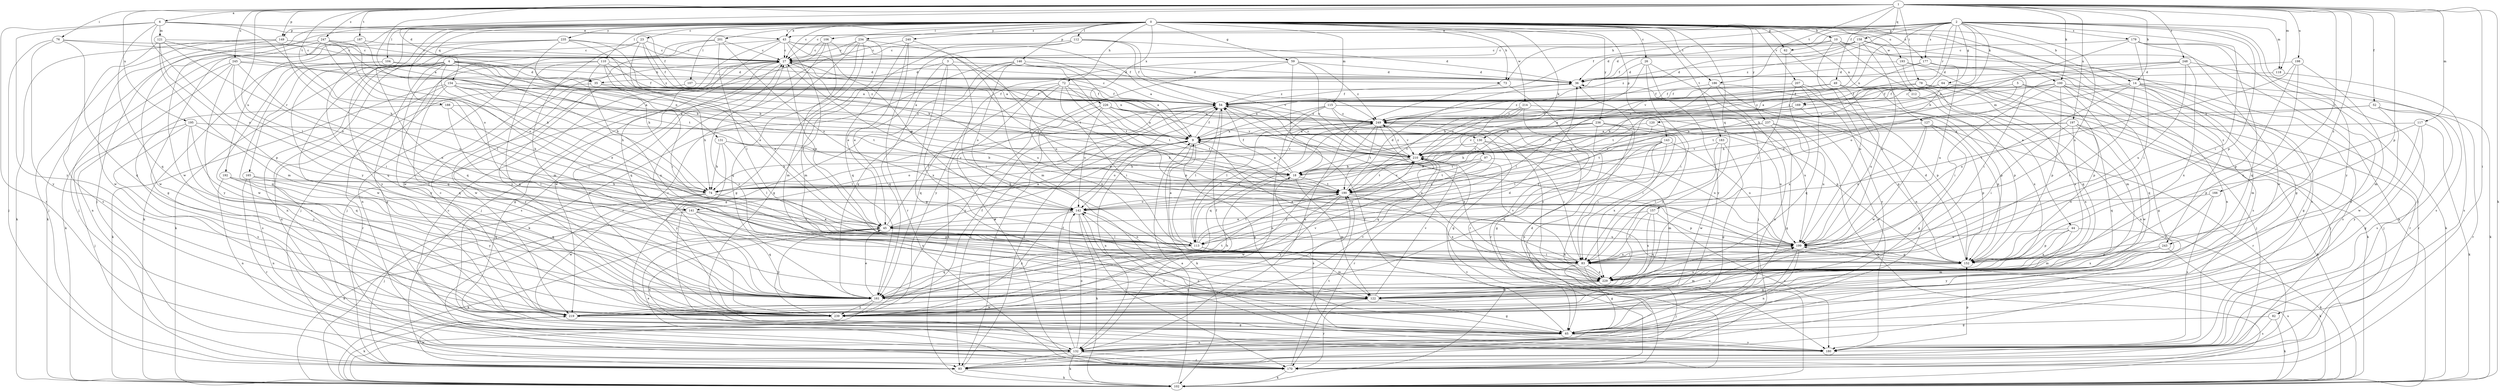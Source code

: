 strict digraph  {
0;
1;
2;
3;
4;
5;
6;
9;
10;
14;
18;
23;
26;
27;
35;
36;
43;
44;
45;
49;
52;
54;
59;
62;
64;
65;
72;
73;
74;
76;
78;
82;
83;
93;
97;
100;
102;
104;
106;
107;
110;
112;
113;
115;
117;
118;
120;
121;
122;
127;
130;
131;
132;
141;
142;
143;
146;
149;
152;
154;
157;
158;
161;
165;
166;
169;
170;
177;
179;
180;
183;
186;
187;
188;
190;
192;
193;
195;
197;
198;
199;
201;
207;
210;
212;
214;
219;
226;
229;
234;
235;
236;
237;
239;
240;
243;
245;
247;
248;
249;
0 -> 10  [label=b];
0 -> 14  [label=b];
0 -> 23  [label=c];
0 -> 26  [label=c];
0 -> 27  [label=c];
0 -> 43  [label=e];
0 -> 59  [label=g];
0 -> 62  [label=g];
0 -> 72  [label=h];
0 -> 73  [label=h];
0 -> 93  [label=j];
0 -> 97  [label=k];
0 -> 100  [label=k];
0 -> 104  [label=l];
0 -> 106  [label=l];
0 -> 107  [label=l];
0 -> 110  [label=l];
0 -> 112  [label=l];
0 -> 115  [label=m];
0 -> 127  [label=n];
0 -> 141  [label=o];
0 -> 143  [label=p];
0 -> 146  [label=p];
0 -> 149  [label=p];
0 -> 154  [label=q];
0 -> 157  [label=q];
0 -> 165  [label=r];
0 -> 177  [label=s];
0 -> 183  [label=t];
0 -> 186  [label=t];
0 -> 192  [label=u];
0 -> 193  [label=u];
0 -> 201  [label=v];
0 -> 207  [label=v];
0 -> 212  [label=w];
0 -> 214  [label=w];
0 -> 219  [label=w];
0 -> 226  [label=x];
0 -> 234  [label=y];
0 -> 235  [label=y];
0 -> 236  [label=y];
0 -> 237  [label=y];
0 -> 239  [label=y];
0 -> 240  [label=z];
0 -> 243  [label=z];
1 -> 6  [label=a];
1 -> 9  [label=a];
1 -> 14  [label=b];
1 -> 35  [label=d];
1 -> 49  [label=f];
1 -> 52  [label=f];
1 -> 76  [label=i];
1 -> 78  [label=i];
1 -> 82  [label=i];
1 -> 100  [label=k];
1 -> 102  [label=k];
1 -> 113  [label=l];
1 -> 117  [label=m];
1 -> 118  [label=m];
1 -> 149  [label=p];
1 -> 152  [label=p];
1 -> 158  [label=q];
1 -> 166  [label=r];
1 -> 186  [label=t];
1 -> 187  [label=t];
1 -> 188  [label=t];
1 -> 195  [label=u];
1 -> 197  [label=u];
1 -> 198  [label=u];
1 -> 243  [label=z];
1 -> 245  [label=z];
1 -> 247  [label=z];
1 -> 248  [label=z];
2 -> 18  [label=b];
2 -> 27  [label=c];
2 -> 43  [label=e];
2 -> 54  [label=f];
2 -> 62  [label=g];
2 -> 64  [label=g];
2 -> 73  [label=h];
2 -> 83  [label=i];
2 -> 93  [label=j];
2 -> 118  [label=m];
2 -> 130  [label=n];
2 -> 152  [label=p];
2 -> 169  [label=r];
2 -> 177  [label=s];
2 -> 179  [label=s];
2 -> 190  [label=t];
2 -> 199  [label=u];
2 -> 210  [label=v];
2 -> 239  [label=y];
2 -> 249  [label=z];
3 -> 35  [label=d];
3 -> 65  [label=g];
3 -> 83  [label=i];
3 -> 161  [label=q];
3 -> 190  [label=t];
3 -> 229  [label=x];
4 -> 35  [label=d];
4 -> 65  [label=g];
4 -> 73  [label=h];
4 -> 74  [label=h];
4 -> 83  [label=i];
4 -> 102  [label=k];
4 -> 130  [label=n];
4 -> 131  [label=n];
4 -> 132  [label=n];
4 -> 161  [label=q];
4 -> 180  [label=s];
4 -> 219  [label=w];
4 -> 249  [label=z];
5 -> 120  [label=m];
5 -> 152  [label=p];
5 -> 169  [label=r];
5 -> 170  [label=r];
6 -> 43  [label=e];
6 -> 54  [label=f];
6 -> 74  [label=h];
6 -> 121  [label=m];
6 -> 141  [label=o];
6 -> 161  [label=q];
6 -> 170  [label=r];
6 -> 239  [label=y];
9 -> 54  [label=f];
9 -> 65  [label=g];
9 -> 74  [label=h];
9 -> 102  [label=k];
9 -> 132  [label=n];
9 -> 141  [label=o];
9 -> 142  [label=o];
9 -> 210  [label=v];
10 -> 27  [label=c];
10 -> 36  [label=d];
10 -> 44  [label=e];
10 -> 102  [label=k];
10 -> 180  [label=s];
10 -> 199  [label=u];
14 -> 54  [label=f];
14 -> 65  [label=g];
14 -> 83  [label=i];
14 -> 102  [label=k];
14 -> 122  [label=m];
14 -> 142  [label=o];
14 -> 170  [label=r];
14 -> 199  [label=u];
18 -> 9  [label=a];
18 -> 54  [label=f];
18 -> 74  [label=h];
18 -> 122  [label=m];
18 -> 180  [label=s];
18 -> 190  [label=t];
23 -> 9  [label=a];
23 -> 27  [label=c];
23 -> 45  [label=e];
23 -> 54  [label=f];
23 -> 122  [label=m];
23 -> 161  [label=q];
26 -> 36  [label=d];
26 -> 83  [label=i];
26 -> 93  [label=j];
26 -> 210  [label=v];
26 -> 239  [label=y];
27 -> 36  [label=d];
27 -> 45  [label=e];
27 -> 65  [label=g];
27 -> 180  [label=s];
27 -> 190  [label=t];
27 -> 199  [label=u];
27 -> 219  [label=w];
27 -> 239  [label=y];
35 -> 54  [label=f];
35 -> 74  [label=h];
35 -> 170  [label=r];
36 -> 54  [label=f];
43 -> 9  [label=a];
43 -> 27  [label=c];
43 -> 54  [label=f];
43 -> 113  [label=l];
43 -> 142  [label=o];
43 -> 161  [label=q];
43 -> 219  [label=w];
43 -> 239  [label=y];
44 -> 102  [label=k];
44 -> 122  [label=m];
44 -> 152  [label=p];
44 -> 199  [label=u];
44 -> 229  [label=x];
45 -> 9  [label=a];
45 -> 54  [label=f];
45 -> 102  [label=k];
45 -> 113  [label=l];
45 -> 132  [label=n];
45 -> 199  [label=u];
45 -> 239  [label=y];
49 -> 9  [label=a];
49 -> 18  [label=b];
49 -> 54  [label=f];
49 -> 132  [label=n];
49 -> 199  [label=u];
49 -> 229  [label=x];
52 -> 74  [label=h];
52 -> 170  [label=r];
52 -> 180  [label=s];
52 -> 219  [label=w];
52 -> 249  [label=z];
54 -> 27  [label=c];
54 -> 93  [label=j];
54 -> 113  [label=l];
54 -> 210  [label=v];
54 -> 229  [label=x];
54 -> 249  [label=z];
59 -> 18  [label=b];
59 -> 36  [label=d];
59 -> 170  [label=r];
59 -> 210  [label=v];
59 -> 239  [label=y];
59 -> 249  [label=z];
62 -> 83  [label=i];
62 -> 132  [label=n];
64 -> 54  [label=f];
64 -> 93  [label=j];
64 -> 190  [label=t];
64 -> 249  [label=z];
65 -> 54  [label=f];
65 -> 132  [label=n];
65 -> 180  [label=s];
72 -> 54  [label=f];
72 -> 83  [label=i];
72 -> 102  [label=k];
72 -> 152  [label=p];
72 -> 161  [label=q];
72 -> 190  [label=t];
72 -> 229  [label=x];
73 -> 132  [label=n];
73 -> 170  [label=r];
74 -> 93  [label=j];
74 -> 113  [label=l];
74 -> 219  [label=w];
76 -> 27  [label=c];
76 -> 93  [label=j];
76 -> 161  [label=q];
76 -> 239  [label=y];
76 -> 249  [label=z];
78 -> 54  [label=f];
78 -> 93  [label=j];
78 -> 102  [label=k];
78 -> 190  [label=t];
78 -> 229  [label=x];
78 -> 249  [label=z];
82 -> 65  [label=g];
82 -> 102  [label=k];
82 -> 180  [label=s];
83 -> 9  [label=a];
83 -> 65  [label=g];
83 -> 93  [label=j];
83 -> 142  [label=o];
83 -> 199  [label=u];
83 -> 210  [label=v];
83 -> 229  [label=x];
93 -> 54  [label=f];
93 -> 102  [label=k];
93 -> 219  [label=w];
97 -> 18  [label=b];
97 -> 122  [label=m];
97 -> 142  [label=o];
97 -> 190  [label=t];
100 -> 54  [label=f];
100 -> 65  [label=g];
100 -> 83  [label=i];
100 -> 93  [label=j];
100 -> 152  [label=p];
100 -> 161  [label=q];
100 -> 180  [label=s];
100 -> 249  [label=z];
102 -> 9  [label=a];
102 -> 199  [label=u];
102 -> 210  [label=v];
104 -> 9  [label=a];
104 -> 36  [label=d];
104 -> 161  [label=q];
104 -> 219  [label=w];
106 -> 27  [label=c];
106 -> 93  [label=j];
106 -> 122  [label=m];
106 -> 190  [label=t];
106 -> 219  [label=w];
107 -> 54  [label=f];
107 -> 239  [label=y];
110 -> 36  [label=d];
110 -> 45  [label=e];
110 -> 54  [label=f];
110 -> 83  [label=i];
110 -> 161  [label=q];
110 -> 229  [label=x];
110 -> 239  [label=y];
112 -> 27  [label=c];
112 -> 36  [label=d];
112 -> 45  [label=e];
112 -> 54  [label=f];
112 -> 65  [label=g];
112 -> 210  [label=v];
113 -> 9  [label=a];
113 -> 83  [label=i];
113 -> 122  [label=m];
113 -> 161  [label=q];
113 -> 190  [label=t];
113 -> 210  [label=v];
113 -> 249  [label=z];
115 -> 45  [label=e];
115 -> 113  [label=l];
115 -> 132  [label=n];
115 -> 152  [label=p];
115 -> 199  [label=u];
115 -> 210  [label=v];
115 -> 249  [label=z];
117 -> 9  [label=a];
117 -> 65  [label=g];
117 -> 102  [label=k];
117 -> 152  [label=p];
117 -> 239  [label=y];
118 -> 142  [label=o];
118 -> 180  [label=s];
120 -> 9  [label=a];
120 -> 74  [label=h];
120 -> 199  [label=u];
121 -> 18  [label=b];
121 -> 27  [label=c];
121 -> 122  [label=m];
121 -> 142  [label=o];
121 -> 152  [label=p];
121 -> 180  [label=s];
122 -> 27  [label=c];
122 -> 65  [label=g];
122 -> 170  [label=r];
122 -> 210  [label=v];
122 -> 219  [label=w];
127 -> 9  [label=a];
127 -> 65  [label=g];
127 -> 152  [label=p];
127 -> 170  [label=r];
127 -> 199  [label=u];
127 -> 219  [label=w];
130 -> 74  [label=h];
130 -> 83  [label=i];
130 -> 161  [label=q];
130 -> 199  [label=u];
130 -> 210  [label=v];
131 -> 18  [label=b];
131 -> 74  [label=h];
131 -> 113  [label=l];
131 -> 210  [label=v];
131 -> 239  [label=y];
132 -> 27  [label=c];
132 -> 54  [label=f];
132 -> 93  [label=j];
132 -> 102  [label=k];
132 -> 142  [label=o];
132 -> 170  [label=r];
141 -> 45  [label=e];
141 -> 102  [label=k];
141 -> 152  [label=p];
141 -> 161  [label=q];
141 -> 229  [label=x];
142 -> 45  [label=e];
142 -> 102  [label=k];
142 -> 170  [label=r];
142 -> 180  [label=s];
142 -> 239  [label=y];
143 -> 83  [label=i];
143 -> 93  [label=j];
143 -> 161  [label=q];
143 -> 190  [label=t];
143 -> 199  [label=u];
143 -> 210  [label=v];
143 -> 229  [label=x];
146 -> 9  [label=a];
146 -> 36  [label=d];
146 -> 65  [label=g];
146 -> 102  [label=k];
146 -> 142  [label=o];
146 -> 161  [label=q];
146 -> 249  [label=z];
149 -> 18  [label=b];
149 -> 27  [label=c];
149 -> 93  [label=j];
149 -> 102  [label=k];
149 -> 199  [label=u];
149 -> 219  [label=w];
152 -> 36  [label=d];
152 -> 54  [label=f];
152 -> 122  [label=m];
154 -> 9  [label=a];
154 -> 45  [label=e];
154 -> 54  [label=f];
154 -> 74  [label=h];
154 -> 102  [label=k];
154 -> 132  [label=n];
154 -> 161  [label=q];
154 -> 190  [label=t];
157 -> 45  [label=e];
157 -> 83  [label=i];
157 -> 161  [label=q];
157 -> 180  [label=s];
157 -> 229  [label=x];
158 -> 27  [label=c];
158 -> 36  [label=d];
158 -> 54  [label=f];
158 -> 65  [label=g];
158 -> 132  [label=n];
158 -> 199  [label=u];
158 -> 210  [label=v];
158 -> 249  [label=z];
161 -> 36  [label=d];
161 -> 45  [label=e];
161 -> 102  [label=k];
161 -> 190  [label=t];
161 -> 199  [label=u];
161 -> 210  [label=v];
161 -> 239  [label=y];
165 -> 132  [label=n];
165 -> 161  [label=q];
165 -> 170  [label=r];
165 -> 190  [label=t];
166 -> 142  [label=o];
166 -> 180  [label=s];
166 -> 229  [label=x];
169 -> 9  [label=a];
169 -> 18  [label=b];
169 -> 152  [label=p];
169 -> 249  [label=z];
170 -> 36  [label=d];
170 -> 45  [label=e];
170 -> 102  [label=k];
170 -> 190  [label=t];
177 -> 36  [label=d];
177 -> 74  [label=h];
177 -> 83  [label=i];
177 -> 102  [label=k];
177 -> 199  [label=u];
179 -> 27  [label=c];
179 -> 74  [label=h];
179 -> 83  [label=i];
179 -> 132  [label=n];
179 -> 161  [label=q];
179 -> 219  [label=w];
180 -> 142  [label=o];
180 -> 152  [label=p];
183 -> 65  [label=g];
183 -> 83  [label=i];
183 -> 210  [label=v];
183 -> 219  [label=w];
186 -> 54  [label=f];
186 -> 113  [label=l];
186 -> 132  [label=n];
186 -> 152  [label=p];
186 -> 180  [label=s];
187 -> 27  [label=c];
187 -> 93  [label=j];
187 -> 190  [label=t];
188 -> 74  [label=h];
188 -> 83  [label=i];
188 -> 180  [label=s];
188 -> 249  [label=z];
190 -> 36  [label=d];
190 -> 142  [label=o];
190 -> 152  [label=p];
190 -> 210  [label=v];
190 -> 219  [label=w];
190 -> 229  [label=x];
190 -> 239  [label=y];
192 -> 74  [label=h];
192 -> 132  [label=n];
192 -> 161  [label=q];
192 -> 239  [label=y];
193 -> 36  [label=d];
193 -> 122  [label=m];
193 -> 161  [label=q];
193 -> 180  [label=s];
195 -> 9  [label=a];
195 -> 93  [label=j];
195 -> 113  [label=l];
195 -> 161  [label=q];
195 -> 180  [label=s];
195 -> 239  [label=y];
197 -> 9  [label=a];
197 -> 18  [label=b];
197 -> 83  [label=i];
197 -> 102  [label=k];
197 -> 161  [label=q];
197 -> 190  [label=t];
197 -> 219  [label=w];
197 -> 229  [label=x];
198 -> 36  [label=d];
198 -> 113  [label=l];
198 -> 122  [label=m];
198 -> 152  [label=p];
198 -> 229  [label=x];
199 -> 27  [label=c];
199 -> 65  [label=g];
199 -> 83  [label=i];
199 -> 132  [label=n];
199 -> 152  [label=p];
201 -> 27  [label=c];
201 -> 93  [label=j];
201 -> 113  [label=l];
201 -> 132  [label=n];
201 -> 142  [label=o];
207 -> 54  [label=f];
207 -> 152  [label=p];
207 -> 161  [label=q];
207 -> 229  [label=x];
207 -> 239  [label=y];
210 -> 18  [label=b];
210 -> 170  [label=r];
210 -> 190  [label=t];
210 -> 249  [label=z];
212 -> 152  [label=p];
214 -> 152  [label=p];
214 -> 170  [label=r];
214 -> 190  [label=t];
214 -> 210  [label=v];
214 -> 249  [label=z];
219 -> 18  [label=b];
219 -> 27  [label=c];
219 -> 54  [label=f];
219 -> 65  [label=g];
219 -> 102  [label=k];
219 -> 199  [label=u];
226 -> 9  [label=a];
226 -> 93  [label=j];
226 -> 142  [label=o];
226 -> 190  [label=t];
226 -> 210  [label=v];
226 -> 239  [label=y];
226 -> 249  [label=z];
229 -> 122  [label=m];
229 -> 161  [label=q];
229 -> 249  [label=z];
234 -> 27  [label=c];
234 -> 65  [label=g];
234 -> 93  [label=j];
234 -> 122  [label=m];
234 -> 161  [label=q];
234 -> 170  [label=r];
234 -> 199  [label=u];
235 -> 9  [label=a];
235 -> 18  [label=b];
235 -> 27  [label=c];
235 -> 74  [label=h];
235 -> 102  [label=k];
235 -> 161  [label=q];
235 -> 239  [label=y];
236 -> 9  [label=a];
236 -> 65  [label=g];
236 -> 74  [label=h];
236 -> 83  [label=i];
236 -> 102  [label=k];
236 -> 210  [label=v];
236 -> 229  [label=x];
237 -> 9  [label=a];
237 -> 65  [label=g];
237 -> 102  [label=k];
237 -> 113  [label=l];
237 -> 199  [label=u];
239 -> 27  [label=c];
239 -> 54  [label=f];
239 -> 190  [label=t];
239 -> 210  [label=v];
240 -> 27  [label=c];
240 -> 45  [label=e];
240 -> 122  [label=m];
240 -> 161  [label=q];
240 -> 170  [label=r];
243 -> 102  [label=k];
243 -> 122  [label=m];
243 -> 152  [label=p];
243 -> 229  [label=x];
243 -> 239  [label=y];
245 -> 9  [label=a];
245 -> 36  [label=d];
245 -> 83  [label=i];
245 -> 102  [label=k];
245 -> 132  [label=n];
245 -> 199  [label=u];
245 -> 239  [label=y];
247 -> 27  [label=c];
247 -> 65  [label=g];
247 -> 74  [label=h];
247 -> 102  [label=k];
247 -> 113  [label=l];
247 -> 142  [label=o];
247 -> 219  [label=w];
248 -> 9  [label=a];
248 -> 36  [label=d];
248 -> 180  [label=s];
248 -> 199  [label=u];
248 -> 210  [label=v];
248 -> 229  [label=x];
249 -> 9  [label=a];
249 -> 65  [label=g];
249 -> 113  [label=l];
249 -> 161  [label=q];
249 -> 180  [label=s];
249 -> 190  [label=t];
249 -> 210  [label=v];
249 -> 229  [label=x];
249 -> 239  [label=y];
}
